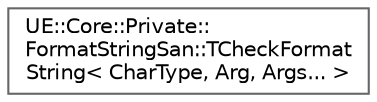 digraph "Graphical Class Hierarchy"
{
 // INTERACTIVE_SVG=YES
 // LATEX_PDF_SIZE
  bgcolor="transparent";
  edge [fontname=Helvetica,fontsize=10,labelfontname=Helvetica,labelfontsize=10];
  node [fontname=Helvetica,fontsize=10,shape=box,height=0.2,width=0.4];
  rankdir="LR";
  Node0 [id="Node000000",label="UE::Core::Private::\lFormatStringSan::TCheckFormat\lString\< CharType, Arg, Args... \>",height=0.2,width=0.4,color="grey40", fillcolor="white", style="filled",URL="$df/da1/structUE_1_1Core_1_1Private_1_1FormatStringSan_1_1TCheckFormatString_3_01CharType_00_01Arg_00_01Args_8_8_8_01_4.html",tooltip=" "];
}

